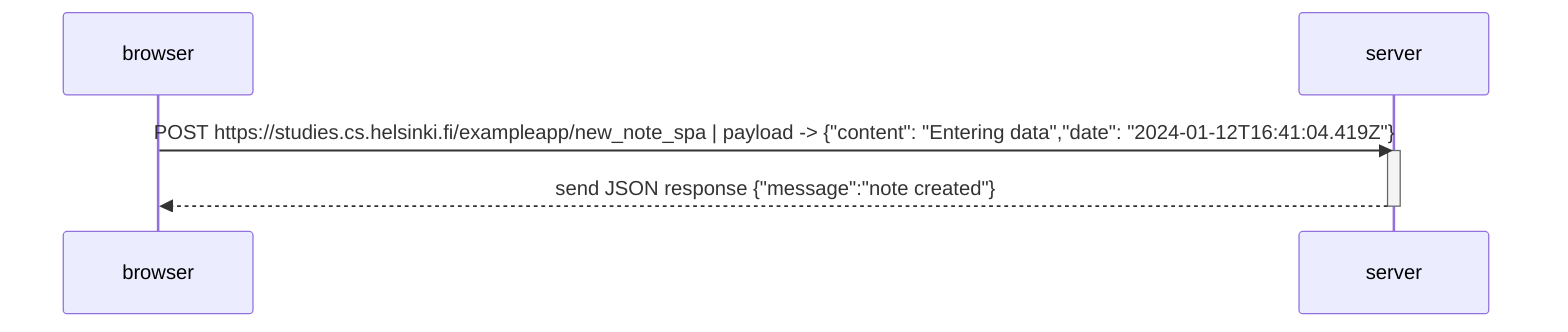 sequenceDiagram
    participant browser
    participant server

    browser->>server: POST https://studies.cs.helsinki.fi/exampleapp/new_note_spa | payload -> {"content": "Entering data","date": "2024-01-12T16:41:04.419Z"}
    activate server
    server-->>browser: send JSON response {"message":"note created"}
    deactivate server